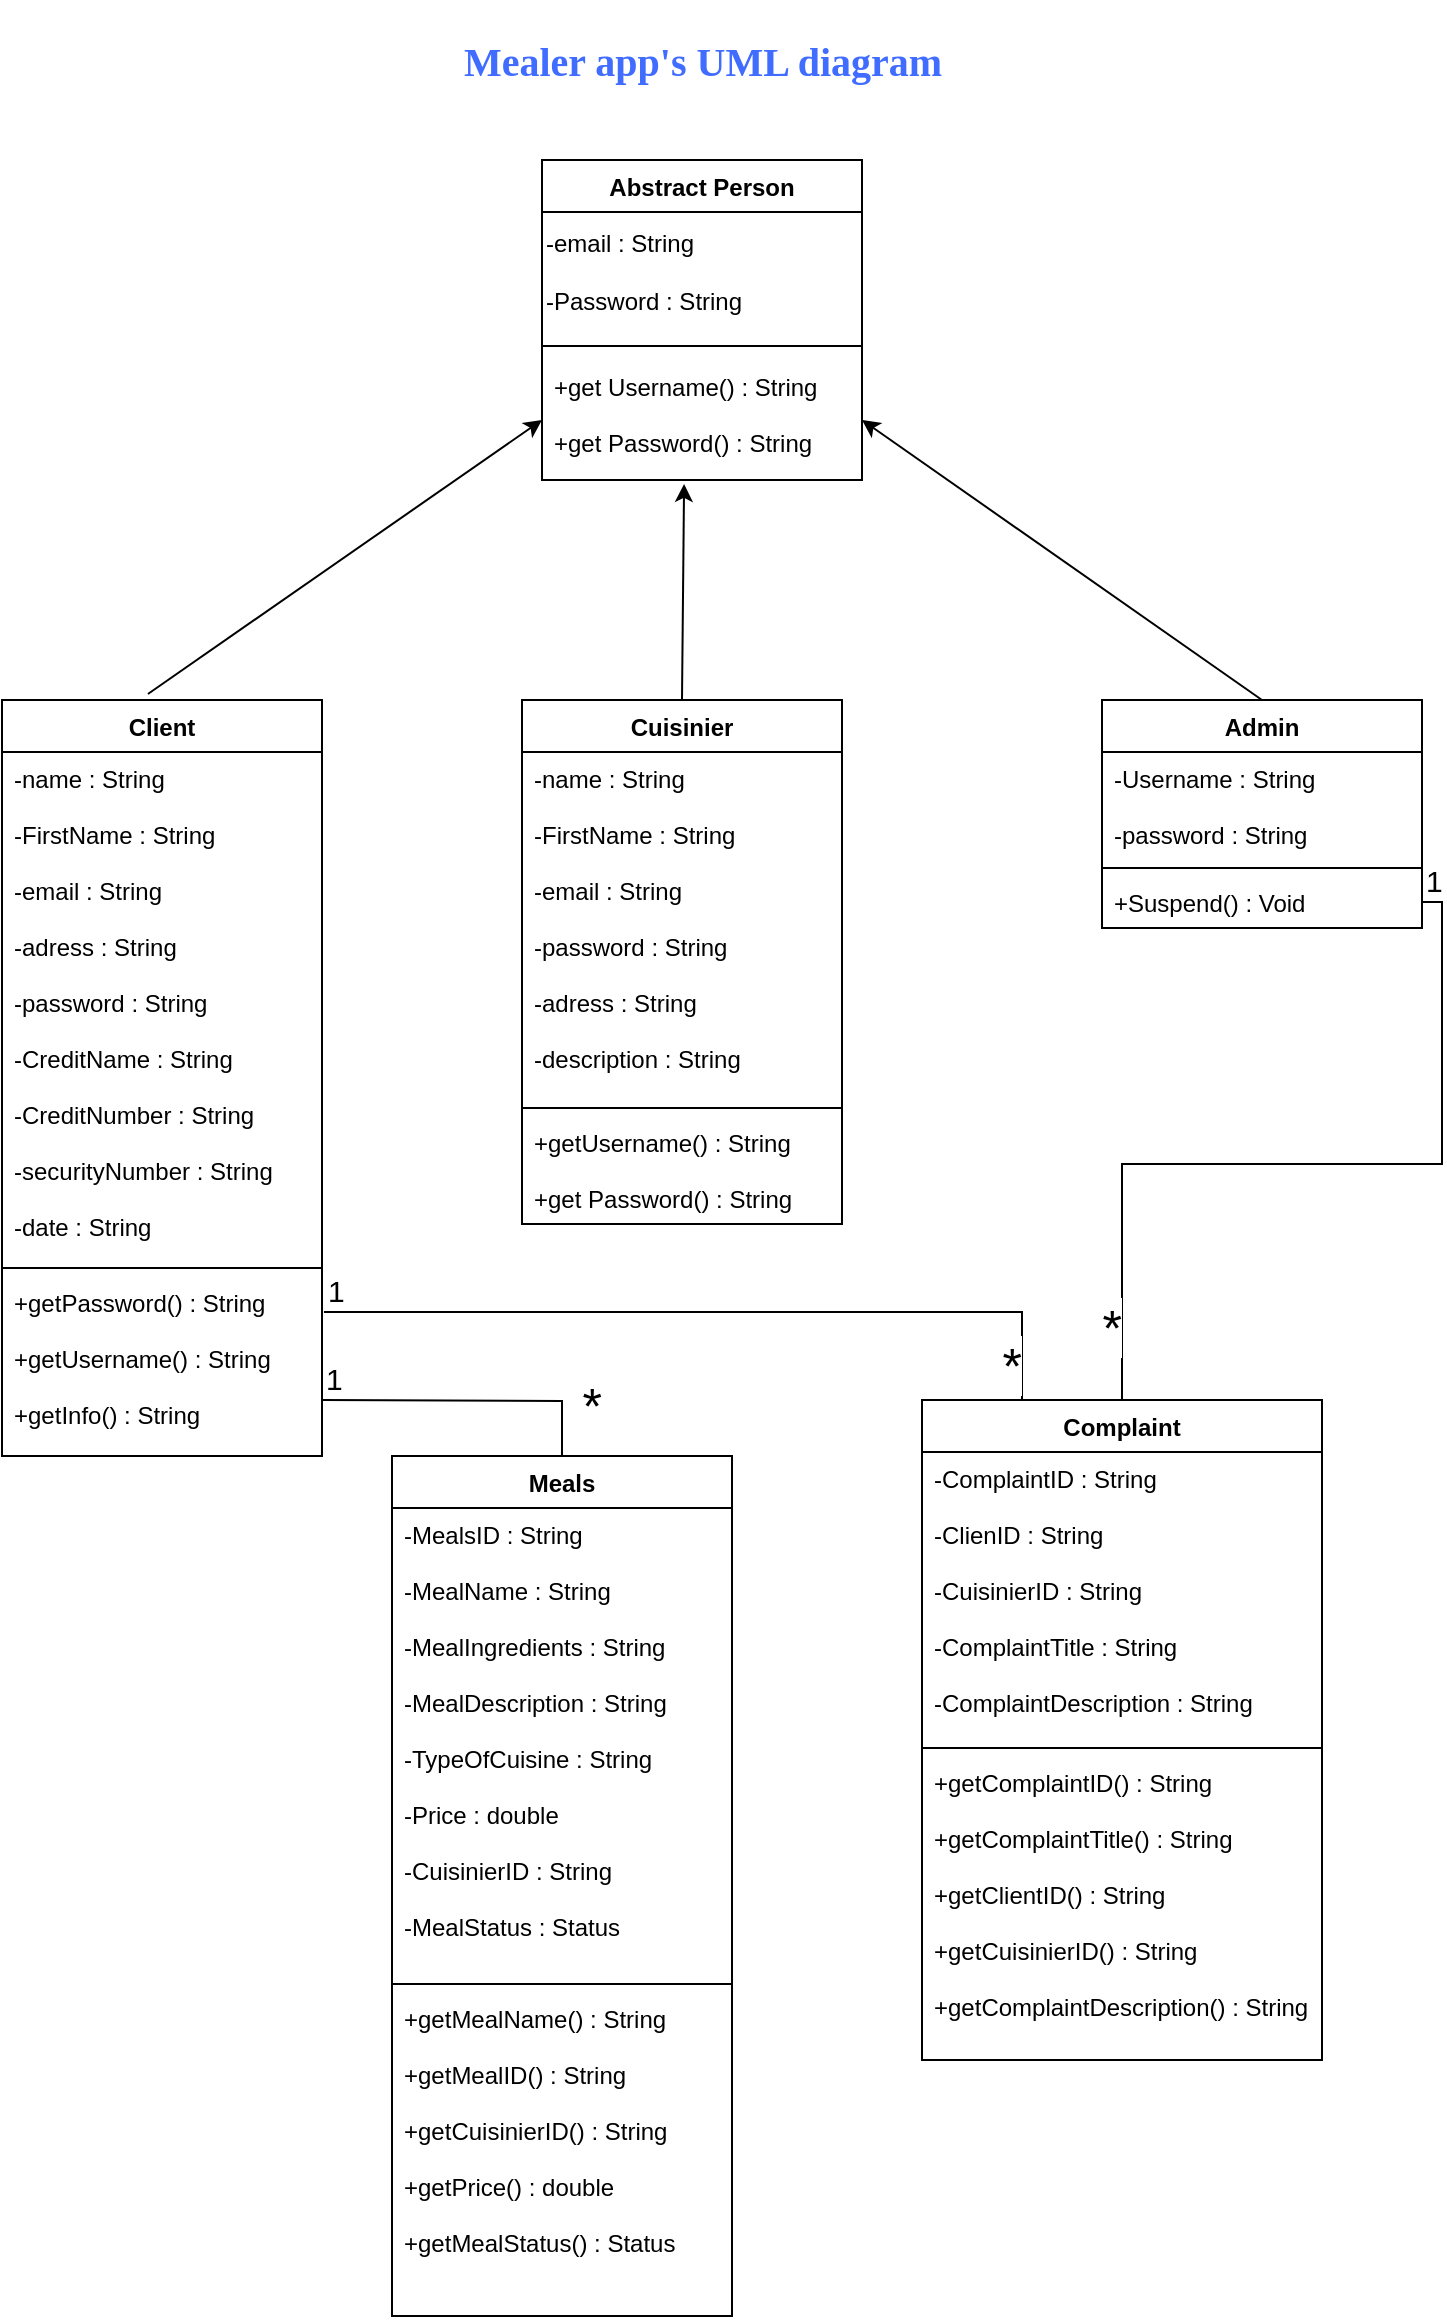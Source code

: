 <mxfile version="20.5.3" type="github">
  <diagram id="GocnT0B55fwALWDRdPjN" name="Page-1">
    <mxGraphModel dx="1422" dy="905" grid="1" gridSize="10" guides="1" tooltips="1" connect="1" arrows="1" fold="1" page="1" pageScale="1" pageWidth="850" pageHeight="1100" math="0" shadow="0">
      <root>
        <mxCell id="0" />
        <mxCell id="1" parent="0" />
        <mxCell id="deJqCuRHRxDBsGMx6Y_S-1" value="Abstract Person" style="swimlane;fontStyle=1;align=center;verticalAlign=top;childLayout=stackLayout;horizontal=1;startSize=26;horizontalStack=0;resizeParent=1;resizeParentMax=0;resizeLast=0;collapsible=1;marginBottom=0;" parent="1" vertex="1">
          <mxGeometry x="330" y="160" width="160" height="160" as="geometry" />
        </mxCell>
        <mxCell id="deJqCuRHRxDBsGMx6Y_S-8" value="-email : String&lt;br&gt;&lt;br&gt;-Password : String" style="text;html=1;align=left;verticalAlign=middle;resizable=0;points=[];autosize=1;strokeColor=none;fillColor=none;" parent="deJqCuRHRxDBsGMx6Y_S-1" vertex="1">
          <mxGeometry y="26" width="160" height="60" as="geometry" />
        </mxCell>
        <mxCell id="deJqCuRHRxDBsGMx6Y_S-3" value="" style="line;strokeWidth=1;fillColor=none;align=left;verticalAlign=middle;spacingTop=-1;spacingLeft=3;spacingRight=3;rotatable=0;labelPosition=right;points=[];portConstraint=eastwest;strokeColor=inherit;" parent="deJqCuRHRxDBsGMx6Y_S-1" vertex="1">
          <mxGeometry y="86" width="160" height="14" as="geometry" />
        </mxCell>
        <mxCell id="deJqCuRHRxDBsGMx6Y_S-4" value="+get Username() : String&#xa;&#xa;+get Password() : String" style="text;strokeColor=none;fillColor=none;align=left;verticalAlign=top;spacingLeft=4;spacingRight=4;overflow=hidden;rotatable=0;points=[[0,0.5],[1,0.5]];portConstraint=eastwest;" parent="deJqCuRHRxDBsGMx6Y_S-1" vertex="1">
          <mxGeometry y="100" width="160" height="60" as="geometry" />
        </mxCell>
        <mxCell id="deJqCuRHRxDBsGMx6Y_S-10" value="Client" style="swimlane;fontStyle=1;align=center;verticalAlign=top;childLayout=stackLayout;horizontal=1;startSize=26;horizontalStack=0;resizeParent=1;resizeParentMax=0;resizeLast=0;collapsible=1;marginBottom=0;" parent="1" vertex="1">
          <mxGeometry x="60" y="430" width="160" height="378" as="geometry">
            <mxRectangle x="60" y="380" width="70" height="30" as="alternateBounds" />
          </mxGeometry>
        </mxCell>
        <mxCell id="deJqCuRHRxDBsGMx6Y_S-11" value="-name : String&#xa;&#xa;-FirstName : String &#xa;&#xa;-email : String&#xa;&#xa;-adress : String&#xa;&#xa;-password : String&#xa;&#xa;-CreditName : String&#xa;&#xa;-CreditNumber : String&#xa;&#xa;-securityNumber : String&#xa;&#xa;-date : String" style="text;strokeColor=none;fillColor=none;align=left;verticalAlign=top;spacingLeft=4;spacingRight=4;overflow=hidden;rotatable=0;points=[[0,0.5],[1,0.5]];portConstraint=eastwest;" parent="deJqCuRHRxDBsGMx6Y_S-10" vertex="1">
          <mxGeometry y="26" width="160" height="254" as="geometry" />
        </mxCell>
        <mxCell id="deJqCuRHRxDBsGMx6Y_S-12" value="" style="line;strokeWidth=1;fillColor=none;align=left;verticalAlign=middle;spacingTop=-1;spacingLeft=3;spacingRight=3;rotatable=0;labelPosition=right;points=[];portConstraint=eastwest;strokeColor=inherit;" parent="deJqCuRHRxDBsGMx6Y_S-10" vertex="1">
          <mxGeometry y="280" width="160" height="8" as="geometry" />
        </mxCell>
        <mxCell id="deJqCuRHRxDBsGMx6Y_S-13" value="+getPassword() : String&#xa;&#xa;+getUsername() : String&#xa;&#xa;+getInfo() : String" style="text;strokeColor=none;fillColor=none;align=left;verticalAlign=top;spacingLeft=4;spacingRight=4;overflow=hidden;rotatable=0;points=[[0,0.5],[1,0.5]];portConstraint=eastwest;" parent="deJqCuRHRxDBsGMx6Y_S-10" vertex="1">
          <mxGeometry y="288" width="160" height="90" as="geometry" />
        </mxCell>
        <mxCell id="deJqCuRHRxDBsGMx6Y_S-14" value="Cuisinier" style="swimlane;fontStyle=1;align=center;verticalAlign=top;childLayout=stackLayout;horizontal=1;startSize=26;horizontalStack=0;resizeParent=1;resizeParentMax=0;resizeLast=0;collapsible=1;marginBottom=0;" parent="1" vertex="1">
          <mxGeometry x="320" y="430" width="160" height="262" as="geometry" />
        </mxCell>
        <mxCell id="deJqCuRHRxDBsGMx6Y_S-15" value="-name : String&#xa;&#xa;-FirstName : String&#xa;&#xa;-email : String&#xa;&#xa;-password : String&#xa;&#xa;-adress : String&#xa;&#xa;-description : String" style="text;strokeColor=none;fillColor=none;align=left;verticalAlign=top;spacingLeft=4;spacingRight=4;overflow=hidden;rotatable=0;points=[[0,0.5],[1,0.5]];portConstraint=eastwest;" parent="deJqCuRHRxDBsGMx6Y_S-14" vertex="1">
          <mxGeometry y="26" width="160" height="174" as="geometry" />
        </mxCell>
        <mxCell id="deJqCuRHRxDBsGMx6Y_S-16" value="" style="line;strokeWidth=1;fillColor=none;align=left;verticalAlign=middle;spacingTop=-1;spacingLeft=3;spacingRight=3;rotatable=0;labelPosition=right;points=[];portConstraint=eastwest;strokeColor=inherit;" parent="deJqCuRHRxDBsGMx6Y_S-14" vertex="1">
          <mxGeometry y="200" width="160" height="8" as="geometry" />
        </mxCell>
        <mxCell id="deJqCuRHRxDBsGMx6Y_S-17" value="+getUsername() : String&#xa;&#xa;+get Password() : String" style="text;strokeColor=none;fillColor=none;align=left;verticalAlign=top;spacingLeft=4;spacingRight=4;overflow=hidden;rotatable=0;points=[[0,0.5],[1,0.5]];portConstraint=eastwest;" parent="deJqCuRHRxDBsGMx6Y_S-14" vertex="1">
          <mxGeometry y="208" width="160" height="54" as="geometry" />
        </mxCell>
        <mxCell id="deJqCuRHRxDBsGMx6Y_S-18" value="Admin" style="swimlane;fontStyle=1;align=center;verticalAlign=top;childLayout=stackLayout;horizontal=1;startSize=26;horizontalStack=0;resizeParent=1;resizeParentMax=0;resizeLast=0;collapsible=1;marginBottom=0;" parent="1" vertex="1">
          <mxGeometry x="610" y="430" width="160" height="114" as="geometry" />
        </mxCell>
        <mxCell id="deJqCuRHRxDBsGMx6Y_S-19" value="-Username : String&#xa;&#xa;-password : String" style="text;strokeColor=none;fillColor=none;align=left;verticalAlign=top;spacingLeft=4;spacingRight=4;overflow=hidden;rotatable=0;points=[[0,0.5],[1,0.5]];portConstraint=eastwest;" parent="deJqCuRHRxDBsGMx6Y_S-18" vertex="1">
          <mxGeometry y="26" width="160" height="54" as="geometry" />
        </mxCell>
        <mxCell id="deJqCuRHRxDBsGMx6Y_S-20" value="" style="line;strokeWidth=1;fillColor=none;align=left;verticalAlign=middle;spacingTop=-1;spacingLeft=3;spacingRight=3;rotatable=0;labelPosition=right;points=[];portConstraint=eastwest;strokeColor=inherit;" parent="deJqCuRHRxDBsGMx6Y_S-18" vertex="1">
          <mxGeometry y="80" width="160" height="8" as="geometry" />
        </mxCell>
        <mxCell id="deJqCuRHRxDBsGMx6Y_S-21" value="+Suspend() : Void" style="text;strokeColor=none;fillColor=none;align=left;verticalAlign=top;spacingLeft=4;spacingRight=4;overflow=hidden;rotatable=0;points=[[0,0.5],[1,0.5]];portConstraint=eastwest;" parent="deJqCuRHRxDBsGMx6Y_S-18" vertex="1">
          <mxGeometry y="88" width="160" height="26" as="geometry" />
        </mxCell>
        <mxCell id="deJqCuRHRxDBsGMx6Y_S-36" value="" style="endArrow=classic;html=1;rounded=0;exitX=0.456;exitY=-0.008;exitDx=0;exitDy=0;exitPerimeter=0;entryX=0;entryY=0.5;entryDx=0;entryDy=0;" parent="1" source="deJqCuRHRxDBsGMx6Y_S-10" target="deJqCuRHRxDBsGMx6Y_S-4" edge="1">
          <mxGeometry width="50" height="50" relative="1" as="geometry">
            <mxPoint x="150" y="400" as="sourcePoint" />
            <mxPoint x="200" y="350" as="targetPoint" />
          </mxGeometry>
        </mxCell>
        <mxCell id="deJqCuRHRxDBsGMx6Y_S-37" value="" style="endArrow=classic;html=1;rounded=0;exitX=0.5;exitY=0;exitDx=0;exitDy=0;entryX=0.444;entryY=1.033;entryDx=0;entryDy=0;entryPerimeter=0;" parent="1" source="deJqCuRHRxDBsGMx6Y_S-14" target="deJqCuRHRxDBsGMx6Y_S-4" edge="1">
          <mxGeometry width="50" height="50" relative="1" as="geometry">
            <mxPoint x="340" y="430" as="sourcePoint" />
            <mxPoint x="390" y="380" as="targetPoint" />
          </mxGeometry>
        </mxCell>
        <mxCell id="deJqCuRHRxDBsGMx6Y_S-38" value="" style="endArrow=classic;html=1;rounded=0;exitX=0.5;exitY=0;exitDx=0;exitDy=0;entryX=1;entryY=0.5;entryDx=0;entryDy=0;" parent="1" source="deJqCuRHRxDBsGMx6Y_S-18" target="deJqCuRHRxDBsGMx6Y_S-4" edge="1">
          <mxGeometry width="50" height="50" relative="1" as="geometry">
            <mxPoint x="620" y="410" as="sourcePoint" />
            <mxPoint x="670" y="360" as="targetPoint" />
            <Array as="points" />
          </mxGeometry>
        </mxCell>
        <mxCell id="deJqCuRHRxDBsGMx6Y_S-39" value="&lt;pre&gt;&lt;b&gt;&lt;font style=&quot;font-size: 20px;&quot; color=&quot;#406cff&quot; face=&quot;Comic Sans MS&quot;&gt;Mealer app&#39;s UML diagram&lt;/font&gt;&lt;/b&gt;&lt;/pre&gt;" style="text;html=1;align=center;verticalAlign=middle;resizable=0;points=[];autosize=1;strokeColor=none;fillColor=none;" parent="1" vertex="1">
          <mxGeometry x="265" y="80" width="290" height="60" as="geometry" />
        </mxCell>
        <mxCell id="r3nY1oivy8e5mBpkyoPn-1" value="Complaint" style="swimlane;fontStyle=1;align=center;verticalAlign=top;childLayout=stackLayout;horizontal=1;startSize=26;horizontalStack=0;resizeParent=1;resizeParentMax=0;resizeLast=0;collapsible=1;marginBottom=0;" vertex="1" parent="1">
          <mxGeometry x="520" y="780" width="200" height="330" as="geometry" />
        </mxCell>
        <mxCell id="r3nY1oivy8e5mBpkyoPn-2" value="-ComplaintID : String&#xa;&#xa;-ClienID : String&#xa;&#xa;-CuisinierID : String&#xa;&#xa;-ComplaintTitle : String&#xa;&#xa;-ComplaintDescription : String&#xa;" style="text;strokeColor=none;fillColor=none;align=left;verticalAlign=top;spacingLeft=4;spacingRight=4;overflow=hidden;rotatable=0;points=[[0,0.5],[1,0.5]];portConstraint=eastwest;" vertex="1" parent="r3nY1oivy8e5mBpkyoPn-1">
          <mxGeometry y="26" width="200" height="144" as="geometry" />
        </mxCell>
        <mxCell id="r3nY1oivy8e5mBpkyoPn-3" value="" style="line;strokeWidth=1;fillColor=none;align=left;verticalAlign=middle;spacingTop=-1;spacingLeft=3;spacingRight=3;rotatable=0;labelPosition=right;points=[];portConstraint=eastwest;strokeColor=inherit;" vertex="1" parent="r3nY1oivy8e5mBpkyoPn-1">
          <mxGeometry y="170" width="200" height="8" as="geometry" />
        </mxCell>
        <mxCell id="r3nY1oivy8e5mBpkyoPn-4" value="+getComplaintID() : String&#xa;&#xa;+getComplaintTitle() : String&#xa;&#xa;+getClientID() : String&#xa;&#xa;+getCuisinierID() : String&#xa;&#xa;+getComplaintDescription() : String" style="text;strokeColor=none;fillColor=none;align=left;verticalAlign=top;spacingLeft=4;spacingRight=4;overflow=hidden;rotatable=0;points=[[0,0.5],[1,0.5]];portConstraint=eastwest;" vertex="1" parent="r3nY1oivy8e5mBpkyoPn-1">
          <mxGeometry y="178" width="200" height="152" as="geometry" />
        </mxCell>
        <mxCell id="r3nY1oivy8e5mBpkyoPn-13" value="Meals" style="swimlane;fontStyle=1;align=center;verticalAlign=top;childLayout=stackLayout;horizontal=1;startSize=26;horizontalStack=0;resizeParent=1;resizeParentMax=0;resizeLast=0;collapsible=1;marginBottom=0;" vertex="1" parent="1">
          <mxGeometry x="255" y="808" width="170" height="430" as="geometry" />
        </mxCell>
        <mxCell id="r3nY1oivy8e5mBpkyoPn-14" value="-MealsID : String&#xa;&#xa;-MealName : String&#xa;&#xa;-MealIngredients : String&#xa;&#xa;-MealDescription : String&#xa;&#xa;-TypeOfCuisine : String&#xa;&#xa;-Price : double&#xa;&#xa;-CuisinierID : String&#xa;&#xa;-MealStatus : Status" style="text;strokeColor=none;fillColor=none;align=left;verticalAlign=top;spacingLeft=4;spacingRight=4;overflow=hidden;rotatable=0;points=[[0,0.5],[1,0.5]];portConstraint=eastwest;" vertex="1" parent="r3nY1oivy8e5mBpkyoPn-13">
          <mxGeometry y="26" width="170" height="234" as="geometry" />
        </mxCell>
        <mxCell id="r3nY1oivy8e5mBpkyoPn-15" value="" style="line;strokeWidth=1;fillColor=none;align=left;verticalAlign=middle;spacingTop=-1;spacingLeft=3;spacingRight=3;rotatable=0;labelPosition=right;points=[];portConstraint=eastwest;strokeColor=inherit;" vertex="1" parent="r3nY1oivy8e5mBpkyoPn-13">
          <mxGeometry y="260" width="170" height="8" as="geometry" />
        </mxCell>
        <mxCell id="r3nY1oivy8e5mBpkyoPn-16" value="+getMealName() : String&#xa;&#xa;+getMealID() : String&#xa;&#xa;+getCuisinierID() : String&#xa;&#xa;+getPrice() : double&#xa;&#xa;+getMealStatus() : Status&#xa;" style="text;strokeColor=none;fillColor=none;align=left;verticalAlign=top;spacingLeft=4;spacingRight=4;overflow=hidden;rotatable=0;points=[[0,0.5],[1,0.5]];portConstraint=eastwest;" vertex="1" parent="r3nY1oivy8e5mBpkyoPn-13">
          <mxGeometry y="268" width="170" height="162" as="geometry" />
        </mxCell>
        <mxCell id="r3nY1oivy8e5mBpkyoPn-27" value="" style="endArrow=none;html=1;edgeStyle=orthogonalEdgeStyle;rounded=0;entryX=0.5;entryY=0;entryDx=0;entryDy=0;" edge="1" parent="1" target="r3nY1oivy8e5mBpkyoPn-13">
          <mxGeometry relative="1" as="geometry">
            <mxPoint x="220" y="780" as="sourcePoint" />
            <mxPoint x="380" y="780" as="targetPoint" />
          </mxGeometry>
        </mxCell>
        <mxCell id="r3nY1oivy8e5mBpkyoPn-28" value="1" style="edgeLabel;resizable=0;html=1;align=left;verticalAlign=bottom;fontSize=15;" connectable="0" vertex="1" parent="r3nY1oivy8e5mBpkyoPn-27">
          <mxGeometry x="-1" relative="1" as="geometry" />
        </mxCell>
        <mxCell id="r3nY1oivy8e5mBpkyoPn-29" value="*" style="edgeLabel;resizable=0;html=1;align=right;verticalAlign=bottom;fontSize=25;" connectable="0" vertex="1" parent="r3nY1oivy8e5mBpkyoPn-27">
          <mxGeometry x="1" relative="1" as="geometry">
            <mxPoint x="20" y="-8" as="offset" />
          </mxGeometry>
        </mxCell>
        <mxCell id="r3nY1oivy8e5mBpkyoPn-31" value="" style="endArrow=none;html=1;edgeStyle=orthogonalEdgeStyle;rounded=0;fontSize=25;exitX=1;exitY=0.5;exitDx=0;exitDy=0;entryX=0.5;entryY=0;entryDx=0;entryDy=0;" edge="1" parent="1" source="deJqCuRHRxDBsGMx6Y_S-21" target="r3nY1oivy8e5mBpkyoPn-1">
          <mxGeometry relative="1" as="geometry">
            <mxPoint x="650" y="618.5" as="sourcePoint" />
            <mxPoint x="810" y="618.5" as="targetPoint" />
          </mxGeometry>
        </mxCell>
        <mxCell id="r3nY1oivy8e5mBpkyoPn-32" value="1" style="edgeLabel;resizable=0;html=1;align=left;verticalAlign=bottom;fontSize=15;" connectable="0" vertex="1" parent="r3nY1oivy8e5mBpkyoPn-31">
          <mxGeometry x="-1" relative="1" as="geometry" />
        </mxCell>
        <mxCell id="r3nY1oivy8e5mBpkyoPn-33" value="*" style="edgeLabel;resizable=0;html=1;align=right;verticalAlign=bottom;fontSize=25;" connectable="0" vertex="1" parent="r3nY1oivy8e5mBpkyoPn-31">
          <mxGeometry x="1" relative="1" as="geometry">
            <mxPoint y="-20" as="offset" />
          </mxGeometry>
        </mxCell>
        <mxCell id="r3nY1oivy8e5mBpkyoPn-34" value="" style="endArrow=none;html=1;edgeStyle=orthogonalEdgeStyle;rounded=0;fontSize=15;entryX=0.25;entryY=0;entryDx=0;entryDy=0;exitX=1.006;exitY=0.2;exitDx=0;exitDy=0;exitPerimeter=0;" edge="1" parent="1" source="deJqCuRHRxDBsGMx6Y_S-13" target="r3nY1oivy8e5mBpkyoPn-1">
          <mxGeometry relative="1" as="geometry">
            <mxPoint x="400" y="740" as="sourcePoint" />
            <mxPoint x="560" y="740" as="targetPoint" />
          </mxGeometry>
        </mxCell>
        <mxCell id="r3nY1oivy8e5mBpkyoPn-35" value="&lt;font style=&quot;font-size: 15px;&quot;&gt;1&lt;/font&gt;" style="edgeLabel;resizable=0;html=1;align=left;verticalAlign=bottom;fontSize=15;" connectable="0" vertex="1" parent="r3nY1oivy8e5mBpkyoPn-34">
          <mxGeometry x="-1" relative="1" as="geometry" />
        </mxCell>
        <mxCell id="r3nY1oivy8e5mBpkyoPn-36" value="*" style="edgeLabel;resizable=0;html=1;align=right;verticalAlign=bottom;fontSize=25;" connectable="0" vertex="1" parent="r3nY1oivy8e5mBpkyoPn-34">
          <mxGeometry x="1" relative="1" as="geometry" />
        </mxCell>
      </root>
    </mxGraphModel>
  </diagram>
</mxfile>
